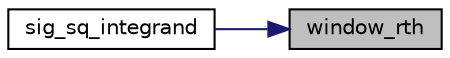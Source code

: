digraph "window_rth"
{
 // LATEX_PDF_SIZE
  edge [fontname="Helvetica",fontsize="10",labelfontname="Helvetica",labelfontsize="10"];
  node [fontname="Helvetica",fontsize="10",shape=record];
  rankdir="RL";
  Node1 [label="window_rth",height=0.2,width=0.4,color="black", fillcolor="grey75", style="filled", fontcolor="black",tooltip="The following functions compute several window functions and their derivatives with respect to the sm..."];
  Node1 -> Node2 [dir="back",color="midnightblue",fontsize="10",style="solid"];
  Node2 [label="sig_sq_integrand",height=0.2,width=0.4,color="black", fillcolor="white", style="filled",URL="$d6/d32/cosmology_8c.html#a72661633b8701d902d6887c4402ed394",tooltip="The integrand function passed to qags integrator to compute the variance of the matter density."];
}
